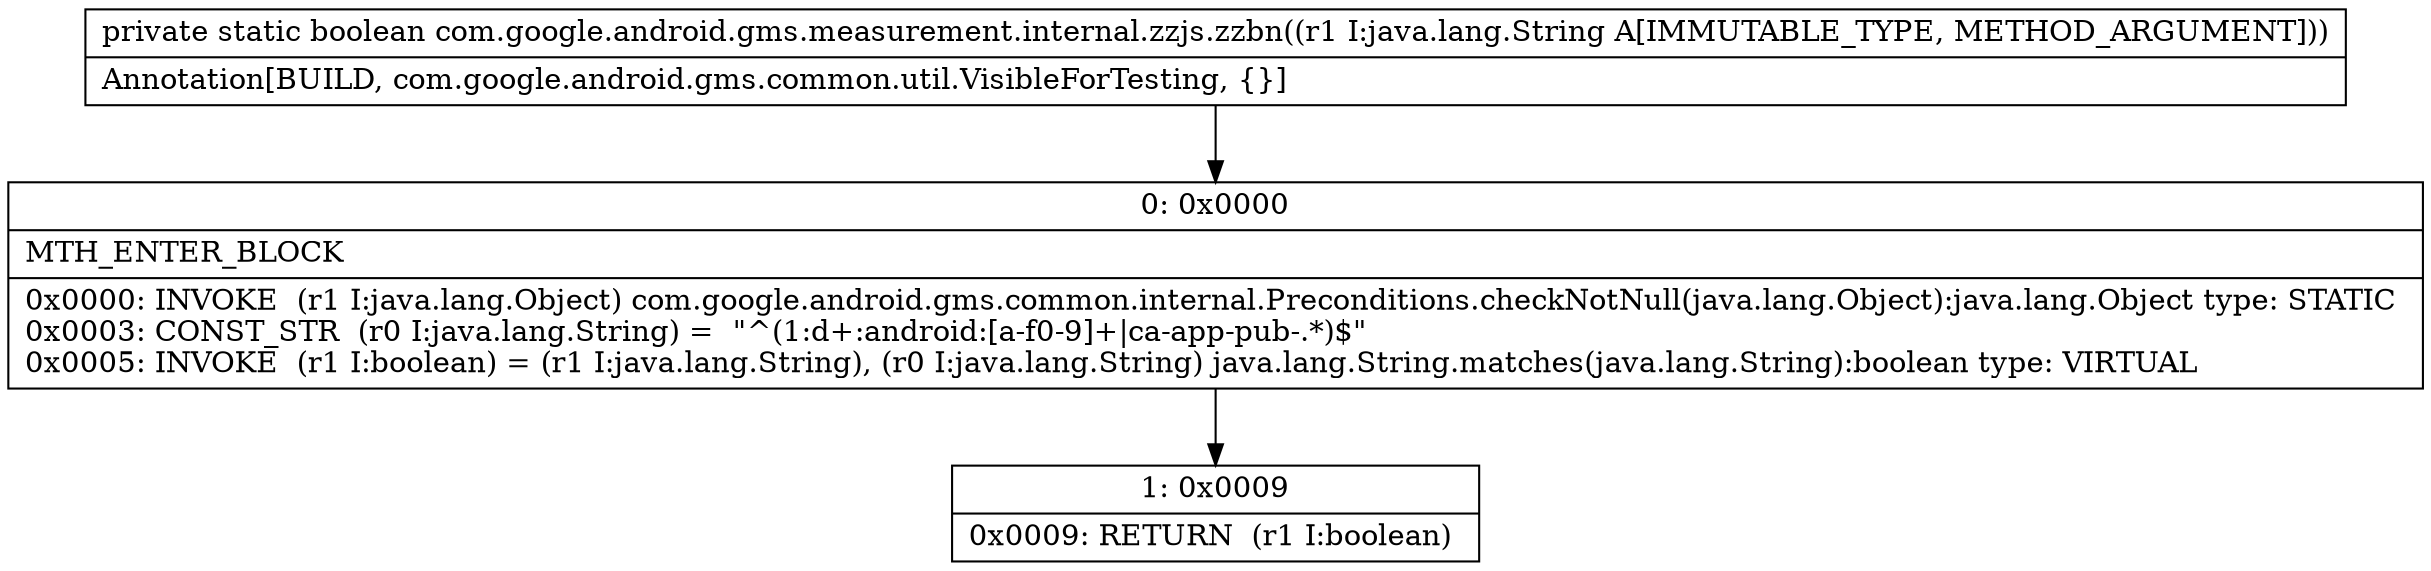 digraph "CFG forcom.google.android.gms.measurement.internal.zzjs.zzbn(Ljava\/lang\/String;)Z" {
Node_0 [shape=record,label="{0\:\ 0x0000|MTH_ENTER_BLOCK\l|0x0000: INVOKE  (r1 I:java.lang.Object) com.google.android.gms.common.internal.Preconditions.checkNotNull(java.lang.Object):java.lang.Object type: STATIC \l0x0003: CONST_STR  (r0 I:java.lang.String) =  \"^(1:d+:android:[a\-f0\-9]+\|ca\-app\-pub\-.*)$\" \l0x0005: INVOKE  (r1 I:boolean) = (r1 I:java.lang.String), (r0 I:java.lang.String) java.lang.String.matches(java.lang.String):boolean type: VIRTUAL \l}"];
Node_1 [shape=record,label="{1\:\ 0x0009|0x0009: RETURN  (r1 I:boolean) \l}"];
MethodNode[shape=record,label="{private static boolean com.google.android.gms.measurement.internal.zzjs.zzbn((r1 I:java.lang.String A[IMMUTABLE_TYPE, METHOD_ARGUMENT]))  | Annotation[BUILD, com.google.android.gms.common.util.VisibleForTesting, \{\}]\l}"];
MethodNode -> Node_0;
Node_0 -> Node_1;
}

